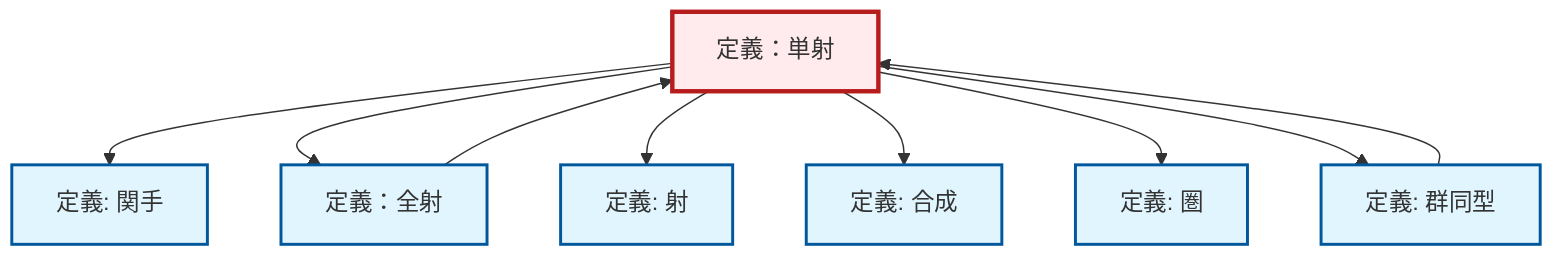 graph TD
    classDef definition fill:#e1f5fe,stroke:#01579b,stroke-width:2px
    classDef theorem fill:#f3e5f5,stroke:#4a148c,stroke-width:2px
    classDef axiom fill:#fff3e0,stroke:#e65100,stroke-width:2px
    classDef example fill:#e8f5e9,stroke:#1b5e20,stroke-width:2px
    classDef current fill:#ffebee,stroke:#b71c1c,stroke-width:3px
    def-functor["定義: 関手"]:::definition
    def-monomorphism["定義：単射"]:::definition
    def-morphism["定義: 射"]:::definition
    def-category["定義: 圏"]:::definition
    def-epimorphism["定義：全射"]:::definition
    def-composition["定義: 合成"]:::definition
    def-isomorphism["定義: 群同型"]:::definition
    def-epimorphism --> def-monomorphism
    def-monomorphism --> def-functor
    def-monomorphism --> def-epimorphism
    def-monomorphism --> def-morphism
    def-isomorphism --> def-monomorphism
    def-monomorphism --> def-composition
    def-monomorphism --> def-category
    def-monomorphism --> def-isomorphism
    class def-monomorphism current